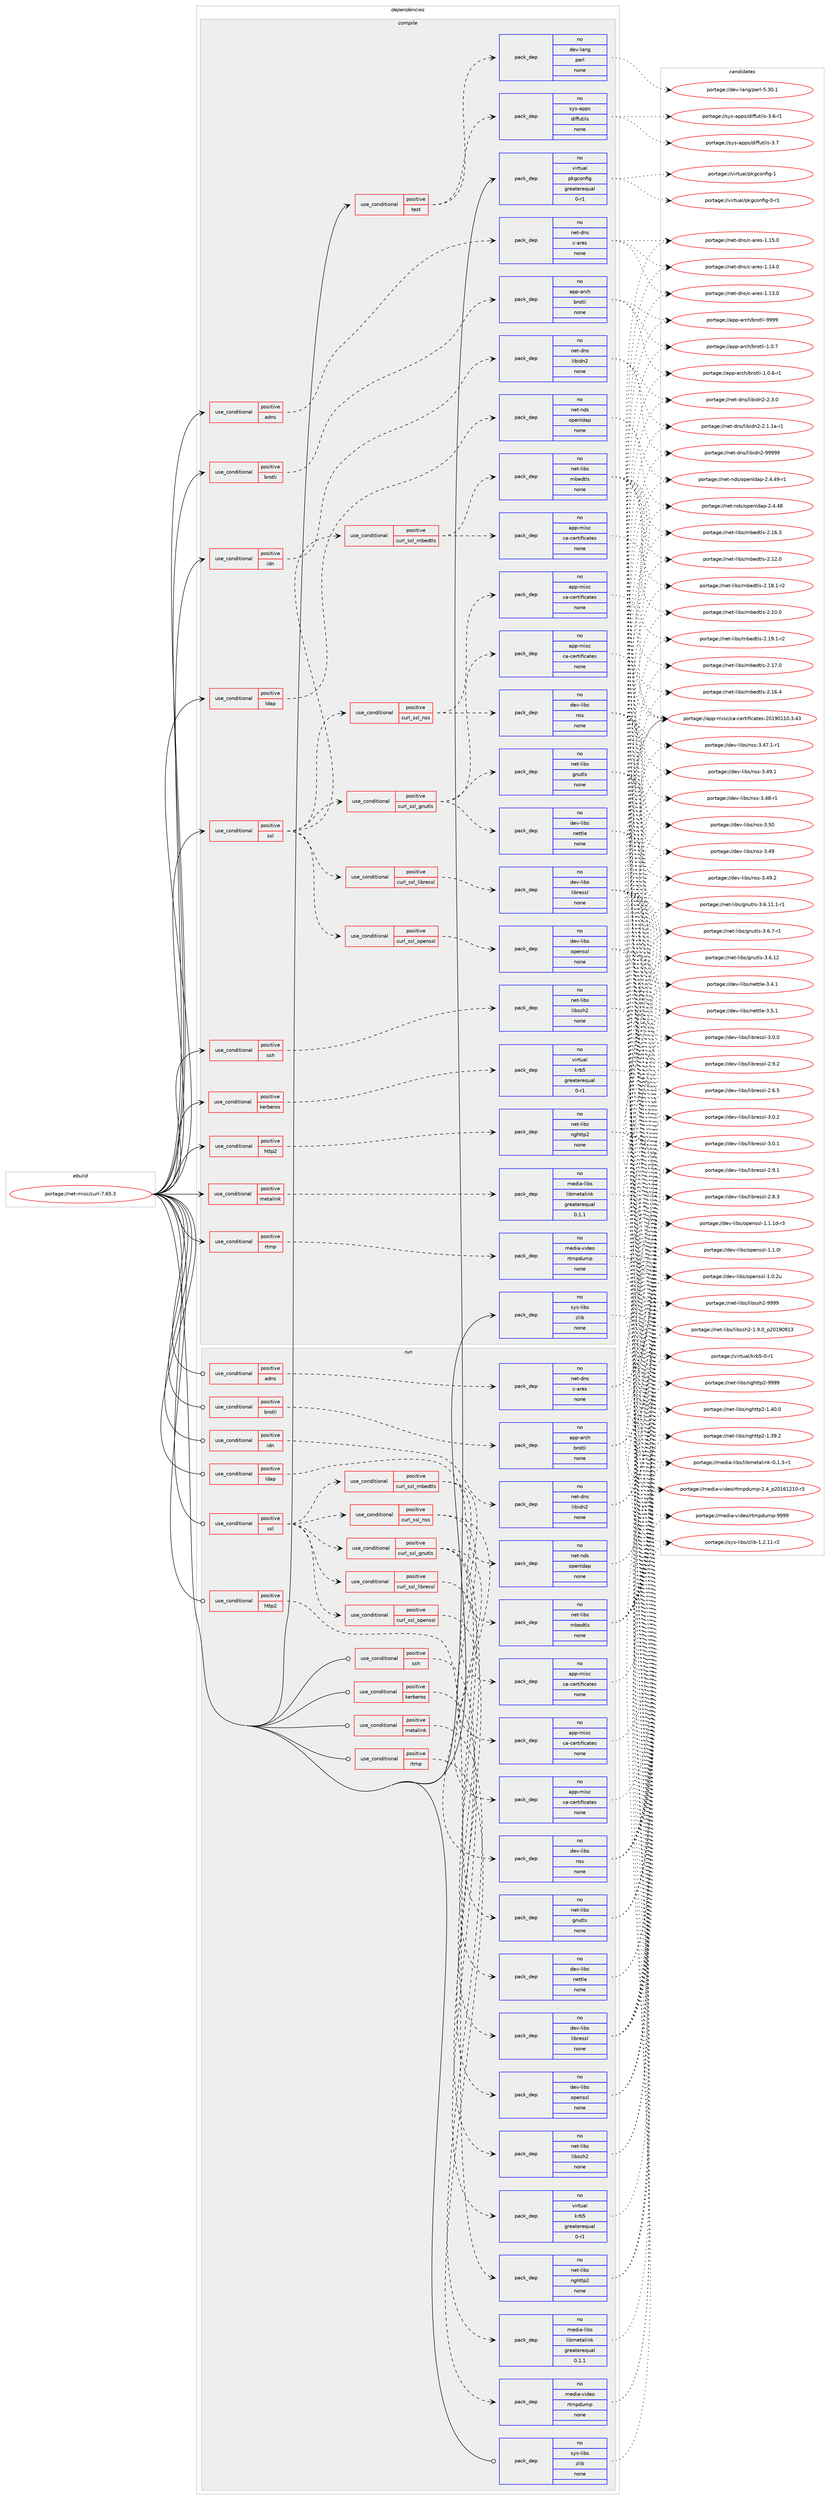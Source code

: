 digraph prolog {

# *************
# Graph options
# *************

newrank=true;
concentrate=true;
compound=true;
graph [rankdir=LR,fontname=Helvetica,fontsize=10,ranksep=1.5];#, ranksep=2.5, nodesep=0.2];
edge  [arrowhead=vee];
node  [fontname=Helvetica,fontsize=10];

# **********
# The ebuild
# **********

subgraph cluster_leftcol {
color=gray;
rank=same;
label=<<i>ebuild</i>>;
id [label="portage://net-misc/curl-7.65.3", color=red, width=4, href="../net-misc/curl-7.65.3.svg"];
}

# ****************
# The dependencies
# ****************

subgraph cluster_midcol {
color=gray;
label=<<i>dependencies</i>>;
subgraph cluster_compile {
fillcolor="#eeeeee";
style=filled;
label=<<i>compile</i>>;
subgraph cond17507 {
dependency82643 [label=<<TABLE BORDER="0" CELLBORDER="1" CELLSPACING="0" CELLPADDING="4"><TR><TD ROWSPAN="3" CELLPADDING="10">use_conditional</TD></TR><TR><TD>positive</TD></TR><TR><TD>adns</TD></TR></TABLE>>, shape=none, color=red];
subgraph pack63561 {
dependency82644 [label=<<TABLE BORDER="0" CELLBORDER="1" CELLSPACING="0" CELLPADDING="4" WIDTH="220"><TR><TD ROWSPAN="6" CELLPADDING="30">pack_dep</TD></TR><TR><TD WIDTH="110">no</TD></TR><TR><TD>net-dns</TD></TR><TR><TD>c-ares</TD></TR><TR><TD>none</TD></TR><TR><TD></TD></TR></TABLE>>, shape=none, color=blue];
}
dependency82643:e -> dependency82644:w [weight=20,style="dashed",arrowhead="vee"];
}
id:e -> dependency82643:w [weight=20,style="solid",arrowhead="vee"];
subgraph cond17508 {
dependency82645 [label=<<TABLE BORDER="0" CELLBORDER="1" CELLSPACING="0" CELLPADDING="4"><TR><TD ROWSPAN="3" CELLPADDING="10">use_conditional</TD></TR><TR><TD>positive</TD></TR><TR><TD>brotli</TD></TR></TABLE>>, shape=none, color=red];
subgraph pack63562 {
dependency82646 [label=<<TABLE BORDER="0" CELLBORDER="1" CELLSPACING="0" CELLPADDING="4" WIDTH="220"><TR><TD ROWSPAN="6" CELLPADDING="30">pack_dep</TD></TR><TR><TD WIDTH="110">no</TD></TR><TR><TD>app-arch</TD></TR><TR><TD>brotli</TD></TR><TR><TD>none</TD></TR><TR><TD></TD></TR></TABLE>>, shape=none, color=blue];
}
dependency82645:e -> dependency82646:w [weight=20,style="dashed",arrowhead="vee"];
}
id:e -> dependency82645:w [weight=20,style="solid",arrowhead="vee"];
subgraph cond17509 {
dependency82647 [label=<<TABLE BORDER="0" CELLBORDER="1" CELLSPACING="0" CELLPADDING="4"><TR><TD ROWSPAN="3" CELLPADDING="10">use_conditional</TD></TR><TR><TD>positive</TD></TR><TR><TD>http2</TD></TR></TABLE>>, shape=none, color=red];
subgraph pack63563 {
dependency82648 [label=<<TABLE BORDER="0" CELLBORDER="1" CELLSPACING="0" CELLPADDING="4" WIDTH="220"><TR><TD ROWSPAN="6" CELLPADDING="30">pack_dep</TD></TR><TR><TD WIDTH="110">no</TD></TR><TR><TD>net-libs</TD></TR><TR><TD>nghttp2</TD></TR><TR><TD>none</TD></TR><TR><TD></TD></TR></TABLE>>, shape=none, color=blue];
}
dependency82647:e -> dependency82648:w [weight=20,style="dashed",arrowhead="vee"];
}
id:e -> dependency82647:w [weight=20,style="solid",arrowhead="vee"];
subgraph cond17510 {
dependency82649 [label=<<TABLE BORDER="0" CELLBORDER="1" CELLSPACING="0" CELLPADDING="4"><TR><TD ROWSPAN="3" CELLPADDING="10">use_conditional</TD></TR><TR><TD>positive</TD></TR><TR><TD>idn</TD></TR></TABLE>>, shape=none, color=red];
subgraph pack63564 {
dependency82650 [label=<<TABLE BORDER="0" CELLBORDER="1" CELLSPACING="0" CELLPADDING="4" WIDTH="220"><TR><TD ROWSPAN="6" CELLPADDING="30">pack_dep</TD></TR><TR><TD WIDTH="110">no</TD></TR><TR><TD>net-dns</TD></TR><TR><TD>libidn2</TD></TR><TR><TD>none</TD></TR><TR><TD></TD></TR></TABLE>>, shape=none, color=blue];
}
dependency82649:e -> dependency82650:w [weight=20,style="dashed",arrowhead="vee"];
}
id:e -> dependency82649:w [weight=20,style="solid",arrowhead="vee"];
subgraph cond17511 {
dependency82651 [label=<<TABLE BORDER="0" CELLBORDER="1" CELLSPACING="0" CELLPADDING="4"><TR><TD ROWSPAN="3" CELLPADDING="10">use_conditional</TD></TR><TR><TD>positive</TD></TR><TR><TD>kerberos</TD></TR></TABLE>>, shape=none, color=red];
subgraph pack63565 {
dependency82652 [label=<<TABLE BORDER="0" CELLBORDER="1" CELLSPACING="0" CELLPADDING="4" WIDTH="220"><TR><TD ROWSPAN="6" CELLPADDING="30">pack_dep</TD></TR><TR><TD WIDTH="110">no</TD></TR><TR><TD>virtual</TD></TR><TR><TD>krb5</TD></TR><TR><TD>greaterequal</TD></TR><TR><TD>0-r1</TD></TR></TABLE>>, shape=none, color=blue];
}
dependency82651:e -> dependency82652:w [weight=20,style="dashed",arrowhead="vee"];
}
id:e -> dependency82651:w [weight=20,style="solid",arrowhead="vee"];
subgraph cond17512 {
dependency82653 [label=<<TABLE BORDER="0" CELLBORDER="1" CELLSPACING="0" CELLPADDING="4"><TR><TD ROWSPAN="3" CELLPADDING="10">use_conditional</TD></TR><TR><TD>positive</TD></TR><TR><TD>ldap</TD></TR></TABLE>>, shape=none, color=red];
subgraph pack63566 {
dependency82654 [label=<<TABLE BORDER="0" CELLBORDER="1" CELLSPACING="0" CELLPADDING="4" WIDTH="220"><TR><TD ROWSPAN="6" CELLPADDING="30">pack_dep</TD></TR><TR><TD WIDTH="110">no</TD></TR><TR><TD>net-nds</TD></TR><TR><TD>openldap</TD></TR><TR><TD>none</TD></TR><TR><TD></TD></TR></TABLE>>, shape=none, color=blue];
}
dependency82653:e -> dependency82654:w [weight=20,style="dashed",arrowhead="vee"];
}
id:e -> dependency82653:w [weight=20,style="solid",arrowhead="vee"];
subgraph cond17513 {
dependency82655 [label=<<TABLE BORDER="0" CELLBORDER="1" CELLSPACING="0" CELLPADDING="4"><TR><TD ROWSPAN="3" CELLPADDING="10">use_conditional</TD></TR><TR><TD>positive</TD></TR><TR><TD>metalink</TD></TR></TABLE>>, shape=none, color=red];
subgraph pack63567 {
dependency82656 [label=<<TABLE BORDER="0" CELLBORDER="1" CELLSPACING="0" CELLPADDING="4" WIDTH="220"><TR><TD ROWSPAN="6" CELLPADDING="30">pack_dep</TD></TR><TR><TD WIDTH="110">no</TD></TR><TR><TD>media-libs</TD></TR><TR><TD>libmetalink</TD></TR><TR><TD>greaterequal</TD></TR><TR><TD>0.1.1</TD></TR></TABLE>>, shape=none, color=blue];
}
dependency82655:e -> dependency82656:w [weight=20,style="dashed",arrowhead="vee"];
}
id:e -> dependency82655:w [weight=20,style="solid",arrowhead="vee"];
subgraph cond17514 {
dependency82657 [label=<<TABLE BORDER="0" CELLBORDER="1" CELLSPACING="0" CELLPADDING="4"><TR><TD ROWSPAN="3" CELLPADDING="10">use_conditional</TD></TR><TR><TD>positive</TD></TR><TR><TD>rtmp</TD></TR></TABLE>>, shape=none, color=red];
subgraph pack63568 {
dependency82658 [label=<<TABLE BORDER="0" CELLBORDER="1" CELLSPACING="0" CELLPADDING="4" WIDTH="220"><TR><TD ROWSPAN="6" CELLPADDING="30">pack_dep</TD></TR><TR><TD WIDTH="110">no</TD></TR><TR><TD>media-video</TD></TR><TR><TD>rtmpdump</TD></TR><TR><TD>none</TD></TR><TR><TD></TD></TR></TABLE>>, shape=none, color=blue];
}
dependency82657:e -> dependency82658:w [weight=20,style="dashed",arrowhead="vee"];
}
id:e -> dependency82657:w [weight=20,style="solid",arrowhead="vee"];
subgraph cond17515 {
dependency82659 [label=<<TABLE BORDER="0" CELLBORDER="1" CELLSPACING="0" CELLPADDING="4"><TR><TD ROWSPAN="3" CELLPADDING="10">use_conditional</TD></TR><TR><TD>positive</TD></TR><TR><TD>ssh</TD></TR></TABLE>>, shape=none, color=red];
subgraph pack63569 {
dependency82660 [label=<<TABLE BORDER="0" CELLBORDER="1" CELLSPACING="0" CELLPADDING="4" WIDTH="220"><TR><TD ROWSPAN="6" CELLPADDING="30">pack_dep</TD></TR><TR><TD WIDTH="110">no</TD></TR><TR><TD>net-libs</TD></TR><TR><TD>libssh2</TD></TR><TR><TD>none</TD></TR><TR><TD></TD></TR></TABLE>>, shape=none, color=blue];
}
dependency82659:e -> dependency82660:w [weight=20,style="dashed",arrowhead="vee"];
}
id:e -> dependency82659:w [weight=20,style="solid",arrowhead="vee"];
subgraph cond17516 {
dependency82661 [label=<<TABLE BORDER="0" CELLBORDER="1" CELLSPACING="0" CELLPADDING="4"><TR><TD ROWSPAN="3" CELLPADDING="10">use_conditional</TD></TR><TR><TD>positive</TD></TR><TR><TD>ssl</TD></TR></TABLE>>, shape=none, color=red];
subgraph cond17517 {
dependency82662 [label=<<TABLE BORDER="0" CELLBORDER="1" CELLSPACING="0" CELLPADDING="4"><TR><TD ROWSPAN="3" CELLPADDING="10">use_conditional</TD></TR><TR><TD>positive</TD></TR><TR><TD>curl_ssl_gnutls</TD></TR></TABLE>>, shape=none, color=red];
subgraph pack63570 {
dependency82663 [label=<<TABLE BORDER="0" CELLBORDER="1" CELLSPACING="0" CELLPADDING="4" WIDTH="220"><TR><TD ROWSPAN="6" CELLPADDING="30">pack_dep</TD></TR><TR><TD WIDTH="110">no</TD></TR><TR><TD>net-libs</TD></TR><TR><TD>gnutls</TD></TR><TR><TD>none</TD></TR><TR><TD></TD></TR></TABLE>>, shape=none, color=blue];
}
dependency82662:e -> dependency82663:w [weight=20,style="dashed",arrowhead="vee"];
subgraph pack63571 {
dependency82664 [label=<<TABLE BORDER="0" CELLBORDER="1" CELLSPACING="0" CELLPADDING="4" WIDTH="220"><TR><TD ROWSPAN="6" CELLPADDING="30">pack_dep</TD></TR><TR><TD WIDTH="110">no</TD></TR><TR><TD>dev-libs</TD></TR><TR><TD>nettle</TD></TR><TR><TD>none</TD></TR><TR><TD></TD></TR></TABLE>>, shape=none, color=blue];
}
dependency82662:e -> dependency82664:w [weight=20,style="dashed",arrowhead="vee"];
subgraph pack63572 {
dependency82665 [label=<<TABLE BORDER="0" CELLBORDER="1" CELLSPACING="0" CELLPADDING="4" WIDTH="220"><TR><TD ROWSPAN="6" CELLPADDING="30">pack_dep</TD></TR><TR><TD WIDTH="110">no</TD></TR><TR><TD>app-misc</TD></TR><TR><TD>ca-certificates</TD></TR><TR><TD>none</TD></TR><TR><TD></TD></TR></TABLE>>, shape=none, color=blue];
}
dependency82662:e -> dependency82665:w [weight=20,style="dashed",arrowhead="vee"];
}
dependency82661:e -> dependency82662:w [weight=20,style="dashed",arrowhead="vee"];
subgraph cond17518 {
dependency82666 [label=<<TABLE BORDER="0" CELLBORDER="1" CELLSPACING="0" CELLPADDING="4"><TR><TD ROWSPAN="3" CELLPADDING="10">use_conditional</TD></TR><TR><TD>positive</TD></TR><TR><TD>curl_ssl_libressl</TD></TR></TABLE>>, shape=none, color=red];
subgraph pack63573 {
dependency82667 [label=<<TABLE BORDER="0" CELLBORDER="1" CELLSPACING="0" CELLPADDING="4" WIDTH="220"><TR><TD ROWSPAN="6" CELLPADDING="30">pack_dep</TD></TR><TR><TD WIDTH="110">no</TD></TR><TR><TD>dev-libs</TD></TR><TR><TD>libressl</TD></TR><TR><TD>none</TD></TR><TR><TD></TD></TR></TABLE>>, shape=none, color=blue];
}
dependency82666:e -> dependency82667:w [weight=20,style="dashed",arrowhead="vee"];
}
dependency82661:e -> dependency82666:w [weight=20,style="dashed",arrowhead="vee"];
subgraph cond17519 {
dependency82668 [label=<<TABLE BORDER="0" CELLBORDER="1" CELLSPACING="0" CELLPADDING="4"><TR><TD ROWSPAN="3" CELLPADDING="10">use_conditional</TD></TR><TR><TD>positive</TD></TR><TR><TD>curl_ssl_mbedtls</TD></TR></TABLE>>, shape=none, color=red];
subgraph pack63574 {
dependency82669 [label=<<TABLE BORDER="0" CELLBORDER="1" CELLSPACING="0" CELLPADDING="4" WIDTH="220"><TR><TD ROWSPAN="6" CELLPADDING="30">pack_dep</TD></TR><TR><TD WIDTH="110">no</TD></TR><TR><TD>net-libs</TD></TR><TR><TD>mbedtls</TD></TR><TR><TD>none</TD></TR><TR><TD></TD></TR></TABLE>>, shape=none, color=blue];
}
dependency82668:e -> dependency82669:w [weight=20,style="dashed",arrowhead="vee"];
subgraph pack63575 {
dependency82670 [label=<<TABLE BORDER="0" CELLBORDER="1" CELLSPACING="0" CELLPADDING="4" WIDTH="220"><TR><TD ROWSPAN="6" CELLPADDING="30">pack_dep</TD></TR><TR><TD WIDTH="110">no</TD></TR><TR><TD>app-misc</TD></TR><TR><TD>ca-certificates</TD></TR><TR><TD>none</TD></TR><TR><TD></TD></TR></TABLE>>, shape=none, color=blue];
}
dependency82668:e -> dependency82670:w [weight=20,style="dashed",arrowhead="vee"];
}
dependency82661:e -> dependency82668:w [weight=20,style="dashed",arrowhead="vee"];
subgraph cond17520 {
dependency82671 [label=<<TABLE BORDER="0" CELLBORDER="1" CELLSPACING="0" CELLPADDING="4"><TR><TD ROWSPAN="3" CELLPADDING="10">use_conditional</TD></TR><TR><TD>positive</TD></TR><TR><TD>curl_ssl_openssl</TD></TR></TABLE>>, shape=none, color=red];
subgraph pack63576 {
dependency82672 [label=<<TABLE BORDER="0" CELLBORDER="1" CELLSPACING="0" CELLPADDING="4" WIDTH="220"><TR><TD ROWSPAN="6" CELLPADDING="30">pack_dep</TD></TR><TR><TD WIDTH="110">no</TD></TR><TR><TD>dev-libs</TD></TR><TR><TD>openssl</TD></TR><TR><TD>none</TD></TR><TR><TD></TD></TR></TABLE>>, shape=none, color=blue];
}
dependency82671:e -> dependency82672:w [weight=20,style="dashed",arrowhead="vee"];
}
dependency82661:e -> dependency82671:w [weight=20,style="dashed",arrowhead="vee"];
subgraph cond17521 {
dependency82673 [label=<<TABLE BORDER="0" CELLBORDER="1" CELLSPACING="0" CELLPADDING="4"><TR><TD ROWSPAN="3" CELLPADDING="10">use_conditional</TD></TR><TR><TD>positive</TD></TR><TR><TD>curl_ssl_nss</TD></TR></TABLE>>, shape=none, color=red];
subgraph pack63577 {
dependency82674 [label=<<TABLE BORDER="0" CELLBORDER="1" CELLSPACING="0" CELLPADDING="4" WIDTH="220"><TR><TD ROWSPAN="6" CELLPADDING="30">pack_dep</TD></TR><TR><TD WIDTH="110">no</TD></TR><TR><TD>dev-libs</TD></TR><TR><TD>nss</TD></TR><TR><TD>none</TD></TR><TR><TD></TD></TR></TABLE>>, shape=none, color=blue];
}
dependency82673:e -> dependency82674:w [weight=20,style="dashed",arrowhead="vee"];
subgraph pack63578 {
dependency82675 [label=<<TABLE BORDER="0" CELLBORDER="1" CELLSPACING="0" CELLPADDING="4" WIDTH="220"><TR><TD ROWSPAN="6" CELLPADDING="30">pack_dep</TD></TR><TR><TD WIDTH="110">no</TD></TR><TR><TD>app-misc</TD></TR><TR><TD>ca-certificates</TD></TR><TR><TD>none</TD></TR><TR><TD></TD></TR></TABLE>>, shape=none, color=blue];
}
dependency82673:e -> dependency82675:w [weight=20,style="dashed",arrowhead="vee"];
}
dependency82661:e -> dependency82673:w [weight=20,style="dashed",arrowhead="vee"];
}
id:e -> dependency82661:w [weight=20,style="solid",arrowhead="vee"];
subgraph cond17522 {
dependency82676 [label=<<TABLE BORDER="0" CELLBORDER="1" CELLSPACING="0" CELLPADDING="4"><TR><TD ROWSPAN="3" CELLPADDING="10">use_conditional</TD></TR><TR><TD>positive</TD></TR><TR><TD>test</TD></TR></TABLE>>, shape=none, color=red];
subgraph pack63579 {
dependency82677 [label=<<TABLE BORDER="0" CELLBORDER="1" CELLSPACING="0" CELLPADDING="4" WIDTH="220"><TR><TD ROWSPAN="6" CELLPADDING="30">pack_dep</TD></TR><TR><TD WIDTH="110">no</TD></TR><TR><TD>sys-apps</TD></TR><TR><TD>diffutils</TD></TR><TR><TD>none</TD></TR><TR><TD></TD></TR></TABLE>>, shape=none, color=blue];
}
dependency82676:e -> dependency82677:w [weight=20,style="dashed",arrowhead="vee"];
subgraph pack63580 {
dependency82678 [label=<<TABLE BORDER="0" CELLBORDER="1" CELLSPACING="0" CELLPADDING="4" WIDTH="220"><TR><TD ROWSPAN="6" CELLPADDING="30">pack_dep</TD></TR><TR><TD WIDTH="110">no</TD></TR><TR><TD>dev-lang</TD></TR><TR><TD>perl</TD></TR><TR><TD>none</TD></TR><TR><TD></TD></TR></TABLE>>, shape=none, color=blue];
}
dependency82676:e -> dependency82678:w [weight=20,style="dashed",arrowhead="vee"];
}
id:e -> dependency82676:w [weight=20,style="solid",arrowhead="vee"];
subgraph pack63581 {
dependency82679 [label=<<TABLE BORDER="0" CELLBORDER="1" CELLSPACING="0" CELLPADDING="4" WIDTH="220"><TR><TD ROWSPAN="6" CELLPADDING="30">pack_dep</TD></TR><TR><TD WIDTH="110">no</TD></TR><TR><TD>sys-libs</TD></TR><TR><TD>zlib</TD></TR><TR><TD>none</TD></TR><TR><TD></TD></TR></TABLE>>, shape=none, color=blue];
}
id:e -> dependency82679:w [weight=20,style="solid",arrowhead="vee"];
subgraph pack63582 {
dependency82680 [label=<<TABLE BORDER="0" CELLBORDER="1" CELLSPACING="0" CELLPADDING="4" WIDTH="220"><TR><TD ROWSPAN="6" CELLPADDING="30">pack_dep</TD></TR><TR><TD WIDTH="110">no</TD></TR><TR><TD>virtual</TD></TR><TR><TD>pkgconfig</TD></TR><TR><TD>greaterequal</TD></TR><TR><TD>0-r1</TD></TR></TABLE>>, shape=none, color=blue];
}
id:e -> dependency82680:w [weight=20,style="solid",arrowhead="vee"];
}
subgraph cluster_compileandrun {
fillcolor="#eeeeee";
style=filled;
label=<<i>compile and run</i>>;
}
subgraph cluster_run {
fillcolor="#eeeeee";
style=filled;
label=<<i>run</i>>;
subgraph cond17523 {
dependency82681 [label=<<TABLE BORDER="0" CELLBORDER="1" CELLSPACING="0" CELLPADDING="4"><TR><TD ROWSPAN="3" CELLPADDING="10">use_conditional</TD></TR><TR><TD>positive</TD></TR><TR><TD>adns</TD></TR></TABLE>>, shape=none, color=red];
subgraph pack63583 {
dependency82682 [label=<<TABLE BORDER="0" CELLBORDER="1" CELLSPACING="0" CELLPADDING="4" WIDTH="220"><TR><TD ROWSPAN="6" CELLPADDING="30">pack_dep</TD></TR><TR><TD WIDTH="110">no</TD></TR><TR><TD>net-dns</TD></TR><TR><TD>c-ares</TD></TR><TR><TD>none</TD></TR><TR><TD></TD></TR></TABLE>>, shape=none, color=blue];
}
dependency82681:e -> dependency82682:w [weight=20,style="dashed",arrowhead="vee"];
}
id:e -> dependency82681:w [weight=20,style="solid",arrowhead="odot"];
subgraph cond17524 {
dependency82683 [label=<<TABLE BORDER="0" CELLBORDER="1" CELLSPACING="0" CELLPADDING="4"><TR><TD ROWSPAN="3" CELLPADDING="10">use_conditional</TD></TR><TR><TD>positive</TD></TR><TR><TD>brotli</TD></TR></TABLE>>, shape=none, color=red];
subgraph pack63584 {
dependency82684 [label=<<TABLE BORDER="0" CELLBORDER="1" CELLSPACING="0" CELLPADDING="4" WIDTH="220"><TR><TD ROWSPAN="6" CELLPADDING="30">pack_dep</TD></TR><TR><TD WIDTH="110">no</TD></TR><TR><TD>app-arch</TD></TR><TR><TD>brotli</TD></TR><TR><TD>none</TD></TR><TR><TD></TD></TR></TABLE>>, shape=none, color=blue];
}
dependency82683:e -> dependency82684:w [weight=20,style="dashed",arrowhead="vee"];
}
id:e -> dependency82683:w [weight=20,style="solid",arrowhead="odot"];
subgraph cond17525 {
dependency82685 [label=<<TABLE BORDER="0" CELLBORDER="1" CELLSPACING="0" CELLPADDING="4"><TR><TD ROWSPAN="3" CELLPADDING="10">use_conditional</TD></TR><TR><TD>positive</TD></TR><TR><TD>http2</TD></TR></TABLE>>, shape=none, color=red];
subgraph pack63585 {
dependency82686 [label=<<TABLE BORDER="0" CELLBORDER="1" CELLSPACING="0" CELLPADDING="4" WIDTH="220"><TR><TD ROWSPAN="6" CELLPADDING="30">pack_dep</TD></TR><TR><TD WIDTH="110">no</TD></TR><TR><TD>net-libs</TD></TR><TR><TD>nghttp2</TD></TR><TR><TD>none</TD></TR><TR><TD></TD></TR></TABLE>>, shape=none, color=blue];
}
dependency82685:e -> dependency82686:w [weight=20,style="dashed",arrowhead="vee"];
}
id:e -> dependency82685:w [weight=20,style="solid",arrowhead="odot"];
subgraph cond17526 {
dependency82687 [label=<<TABLE BORDER="0" CELLBORDER="1" CELLSPACING="0" CELLPADDING="4"><TR><TD ROWSPAN="3" CELLPADDING="10">use_conditional</TD></TR><TR><TD>positive</TD></TR><TR><TD>idn</TD></TR></TABLE>>, shape=none, color=red];
subgraph pack63586 {
dependency82688 [label=<<TABLE BORDER="0" CELLBORDER="1" CELLSPACING="0" CELLPADDING="4" WIDTH="220"><TR><TD ROWSPAN="6" CELLPADDING="30">pack_dep</TD></TR><TR><TD WIDTH="110">no</TD></TR><TR><TD>net-dns</TD></TR><TR><TD>libidn2</TD></TR><TR><TD>none</TD></TR><TR><TD></TD></TR></TABLE>>, shape=none, color=blue];
}
dependency82687:e -> dependency82688:w [weight=20,style="dashed",arrowhead="vee"];
}
id:e -> dependency82687:w [weight=20,style="solid",arrowhead="odot"];
subgraph cond17527 {
dependency82689 [label=<<TABLE BORDER="0" CELLBORDER="1" CELLSPACING="0" CELLPADDING="4"><TR><TD ROWSPAN="3" CELLPADDING="10">use_conditional</TD></TR><TR><TD>positive</TD></TR><TR><TD>kerberos</TD></TR></TABLE>>, shape=none, color=red];
subgraph pack63587 {
dependency82690 [label=<<TABLE BORDER="0" CELLBORDER="1" CELLSPACING="0" CELLPADDING="4" WIDTH="220"><TR><TD ROWSPAN="6" CELLPADDING="30">pack_dep</TD></TR><TR><TD WIDTH="110">no</TD></TR><TR><TD>virtual</TD></TR><TR><TD>krb5</TD></TR><TR><TD>greaterequal</TD></TR><TR><TD>0-r1</TD></TR></TABLE>>, shape=none, color=blue];
}
dependency82689:e -> dependency82690:w [weight=20,style="dashed",arrowhead="vee"];
}
id:e -> dependency82689:w [weight=20,style="solid",arrowhead="odot"];
subgraph cond17528 {
dependency82691 [label=<<TABLE BORDER="0" CELLBORDER="1" CELLSPACING="0" CELLPADDING="4"><TR><TD ROWSPAN="3" CELLPADDING="10">use_conditional</TD></TR><TR><TD>positive</TD></TR><TR><TD>ldap</TD></TR></TABLE>>, shape=none, color=red];
subgraph pack63588 {
dependency82692 [label=<<TABLE BORDER="0" CELLBORDER="1" CELLSPACING="0" CELLPADDING="4" WIDTH="220"><TR><TD ROWSPAN="6" CELLPADDING="30">pack_dep</TD></TR><TR><TD WIDTH="110">no</TD></TR><TR><TD>net-nds</TD></TR><TR><TD>openldap</TD></TR><TR><TD>none</TD></TR><TR><TD></TD></TR></TABLE>>, shape=none, color=blue];
}
dependency82691:e -> dependency82692:w [weight=20,style="dashed",arrowhead="vee"];
}
id:e -> dependency82691:w [weight=20,style="solid",arrowhead="odot"];
subgraph cond17529 {
dependency82693 [label=<<TABLE BORDER="0" CELLBORDER="1" CELLSPACING="0" CELLPADDING="4"><TR><TD ROWSPAN="3" CELLPADDING="10">use_conditional</TD></TR><TR><TD>positive</TD></TR><TR><TD>metalink</TD></TR></TABLE>>, shape=none, color=red];
subgraph pack63589 {
dependency82694 [label=<<TABLE BORDER="0" CELLBORDER="1" CELLSPACING="0" CELLPADDING="4" WIDTH="220"><TR><TD ROWSPAN="6" CELLPADDING="30">pack_dep</TD></TR><TR><TD WIDTH="110">no</TD></TR><TR><TD>media-libs</TD></TR><TR><TD>libmetalink</TD></TR><TR><TD>greaterequal</TD></TR><TR><TD>0.1.1</TD></TR></TABLE>>, shape=none, color=blue];
}
dependency82693:e -> dependency82694:w [weight=20,style="dashed",arrowhead="vee"];
}
id:e -> dependency82693:w [weight=20,style="solid",arrowhead="odot"];
subgraph cond17530 {
dependency82695 [label=<<TABLE BORDER="0" CELLBORDER="1" CELLSPACING="0" CELLPADDING="4"><TR><TD ROWSPAN="3" CELLPADDING="10">use_conditional</TD></TR><TR><TD>positive</TD></TR><TR><TD>rtmp</TD></TR></TABLE>>, shape=none, color=red];
subgraph pack63590 {
dependency82696 [label=<<TABLE BORDER="0" CELLBORDER="1" CELLSPACING="0" CELLPADDING="4" WIDTH="220"><TR><TD ROWSPAN="6" CELLPADDING="30">pack_dep</TD></TR><TR><TD WIDTH="110">no</TD></TR><TR><TD>media-video</TD></TR><TR><TD>rtmpdump</TD></TR><TR><TD>none</TD></TR><TR><TD></TD></TR></TABLE>>, shape=none, color=blue];
}
dependency82695:e -> dependency82696:w [weight=20,style="dashed",arrowhead="vee"];
}
id:e -> dependency82695:w [weight=20,style="solid",arrowhead="odot"];
subgraph cond17531 {
dependency82697 [label=<<TABLE BORDER="0" CELLBORDER="1" CELLSPACING="0" CELLPADDING="4"><TR><TD ROWSPAN="3" CELLPADDING="10">use_conditional</TD></TR><TR><TD>positive</TD></TR><TR><TD>ssh</TD></TR></TABLE>>, shape=none, color=red];
subgraph pack63591 {
dependency82698 [label=<<TABLE BORDER="0" CELLBORDER="1" CELLSPACING="0" CELLPADDING="4" WIDTH="220"><TR><TD ROWSPAN="6" CELLPADDING="30">pack_dep</TD></TR><TR><TD WIDTH="110">no</TD></TR><TR><TD>net-libs</TD></TR><TR><TD>libssh2</TD></TR><TR><TD>none</TD></TR><TR><TD></TD></TR></TABLE>>, shape=none, color=blue];
}
dependency82697:e -> dependency82698:w [weight=20,style="dashed",arrowhead="vee"];
}
id:e -> dependency82697:w [weight=20,style="solid",arrowhead="odot"];
subgraph cond17532 {
dependency82699 [label=<<TABLE BORDER="0" CELLBORDER="1" CELLSPACING="0" CELLPADDING="4"><TR><TD ROWSPAN="3" CELLPADDING="10">use_conditional</TD></TR><TR><TD>positive</TD></TR><TR><TD>ssl</TD></TR></TABLE>>, shape=none, color=red];
subgraph cond17533 {
dependency82700 [label=<<TABLE BORDER="0" CELLBORDER="1" CELLSPACING="0" CELLPADDING="4"><TR><TD ROWSPAN="3" CELLPADDING="10">use_conditional</TD></TR><TR><TD>positive</TD></TR><TR><TD>curl_ssl_gnutls</TD></TR></TABLE>>, shape=none, color=red];
subgraph pack63592 {
dependency82701 [label=<<TABLE BORDER="0" CELLBORDER="1" CELLSPACING="0" CELLPADDING="4" WIDTH="220"><TR><TD ROWSPAN="6" CELLPADDING="30">pack_dep</TD></TR><TR><TD WIDTH="110">no</TD></TR><TR><TD>net-libs</TD></TR><TR><TD>gnutls</TD></TR><TR><TD>none</TD></TR><TR><TD></TD></TR></TABLE>>, shape=none, color=blue];
}
dependency82700:e -> dependency82701:w [weight=20,style="dashed",arrowhead="vee"];
subgraph pack63593 {
dependency82702 [label=<<TABLE BORDER="0" CELLBORDER="1" CELLSPACING="0" CELLPADDING="4" WIDTH="220"><TR><TD ROWSPAN="6" CELLPADDING="30">pack_dep</TD></TR><TR><TD WIDTH="110">no</TD></TR><TR><TD>dev-libs</TD></TR><TR><TD>nettle</TD></TR><TR><TD>none</TD></TR><TR><TD></TD></TR></TABLE>>, shape=none, color=blue];
}
dependency82700:e -> dependency82702:w [weight=20,style="dashed",arrowhead="vee"];
subgraph pack63594 {
dependency82703 [label=<<TABLE BORDER="0" CELLBORDER="1" CELLSPACING="0" CELLPADDING="4" WIDTH="220"><TR><TD ROWSPAN="6" CELLPADDING="30">pack_dep</TD></TR><TR><TD WIDTH="110">no</TD></TR><TR><TD>app-misc</TD></TR><TR><TD>ca-certificates</TD></TR><TR><TD>none</TD></TR><TR><TD></TD></TR></TABLE>>, shape=none, color=blue];
}
dependency82700:e -> dependency82703:w [weight=20,style="dashed",arrowhead="vee"];
}
dependency82699:e -> dependency82700:w [weight=20,style="dashed",arrowhead="vee"];
subgraph cond17534 {
dependency82704 [label=<<TABLE BORDER="0" CELLBORDER="1" CELLSPACING="0" CELLPADDING="4"><TR><TD ROWSPAN="3" CELLPADDING="10">use_conditional</TD></TR><TR><TD>positive</TD></TR><TR><TD>curl_ssl_libressl</TD></TR></TABLE>>, shape=none, color=red];
subgraph pack63595 {
dependency82705 [label=<<TABLE BORDER="0" CELLBORDER="1" CELLSPACING="0" CELLPADDING="4" WIDTH="220"><TR><TD ROWSPAN="6" CELLPADDING="30">pack_dep</TD></TR><TR><TD WIDTH="110">no</TD></TR><TR><TD>dev-libs</TD></TR><TR><TD>libressl</TD></TR><TR><TD>none</TD></TR><TR><TD></TD></TR></TABLE>>, shape=none, color=blue];
}
dependency82704:e -> dependency82705:w [weight=20,style="dashed",arrowhead="vee"];
}
dependency82699:e -> dependency82704:w [weight=20,style="dashed",arrowhead="vee"];
subgraph cond17535 {
dependency82706 [label=<<TABLE BORDER="0" CELLBORDER="1" CELLSPACING="0" CELLPADDING="4"><TR><TD ROWSPAN="3" CELLPADDING="10">use_conditional</TD></TR><TR><TD>positive</TD></TR><TR><TD>curl_ssl_mbedtls</TD></TR></TABLE>>, shape=none, color=red];
subgraph pack63596 {
dependency82707 [label=<<TABLE BORDER="0" CELLBORDER="1" CELLSPACING="0" CELLPADDING="4" WIDTH="220"><TR><TD ROWSPAN="6" CELLPADDING="30">pack_dep</TD></TR><TR><TD WIDTH="110">no</TD></TR><TR><TD>net-libs</TD></TR><TR><TD>mbedtls</TD></TR><TR><TD>none</TD></TR><TR><TD></TD></TR></TABLE>>, shape=none, color=blue];
}
dependency82706:e -> dependency82707:w [weight=20,style="dashed",arrowhead="vee"];
subgraph pack63597 {
dependency82708 [label=<<TABLE BORDER="0" CELLBORDER="1" CELLSPACING="0" CELLPADDING="4" WIDTH="220"><TR><TD ROWSPAN="6" CELLPADDING="30">pack_dep</TD></TR><TR><TD WIDTH="110">no</TD></TR><TR><TD>app-misc</TD></TR><TR><TD>ca-certificates</TD></TR><TR><TD>none</TD></TR><TR><TD></TD></TR></TABLE>>, shape=none, color=blue];
}
dependency82706:e -> dependency82708:w [weight=20,style="dashed",arrowhead="vee"];
}
dependency82699:e -> dependency82706:w [weight=20,style="dashed",arrowhead="vee"];
subgraph cond17536 {
dependency82709 [label=<<TABLE BORDER="0" CELLBORDER="1" CELLSPACING="0" CELLPADDING="4"><TR><TD ROWSPAN="3" CELLPADDING="10">use_conditional</TD></TR><TR><TD>positive</TD></TR><TR><TD>curl_ssl_openssl</TD></TR></TABLE>>, shape=none, color=red];
subgraph pack63598 {
dependency82710 [label=<<TABLE BORDER="0" CELLBORDER="1" CELLSPACING="0" CELLPADDING="4" WIDTH="220"><TR><TD ROWSPAN="6" CELLPADDING="30">pack_dep</TD></TR><TR><TD WIDTH="110">no</TD></TR><TR><TD>dev-libs</TD></TR><TR><TD>openssl</TD></TR><TR><TD>none</TD></TR><TR><TD></TD></TR></TABLE>>, shape=none, color=blue];
}
dependency82709:e -> dependency82710:w [weight=20,style="dashed",arrowhead="vee"];
}
dependency82699:e -> dependency82709:w [weight=20,style="dashed",arrowhead="vee"];
subgraph cond17537 {
dependency82711 [label=<<TABLE BORDER="0" CELLBORDER="1" CELLSPACING="0" CELLPADDING="4"><TR><TD ROWSPAN="3" CELLPADDING="10">use_conditional</TD></TR><TR><TD>positive</TD></TR><TR><TD>curl_ssl_nss</TD></TR></TABLE>>, shape=none, color=red];
subgraph pack63599 {
dependency82712 [label=<<TABLE BORDER="0" CELLBORDER="1" CELLSPACING="0" CELLPADDING="4" WIDTH="220"><TR><TD ROWSPAN="6" CELLPADDING="30">pack_dep</TD></TR><TR><TD WIDTH="110">no</TD></TR><TR><TD>dev-libs</TD></TR><TR><TD>nss</TD></TR><TR><TD>none</TD></TR><TR><TD></TD></TR></TABLE>>, shape=none, color=blue];
}
dependency82711:e -> dependency82712:w [weight=20,style="dashed",arrowhead="vee"];
subgraph pack63600 {
dependency82713 [label=<<TABLE BORDER="0" CELLBORDER="1" CELLSPACING="0" CELLPADDING="4" WIDTH="220"><TR><TD ROWSPAN="6" CELLPADDING="30">pack_dep</TD></TR><TR><TD WIDTH="110">no</TD></TR><TR><TD>app-misc</TD></TR><TR><TD>ca-certificates</TD></TR><TR><TD>none</TD></TR><TR><TD></TD></TR></TABLE>>, shape=none, color=blue];
}
dependency82711:e -> dependency82713:w [weight=20,style="dashed",arrowhead="vee"];
}
dependency82699:e -> dependency82711:w [weight=20,style="dashed",arrowhead="vee"];
}
id:e -> dependency82699:w [weight=20,style="solid",arrowhead="odot"];
subgraph pack63601 {
dependency82714 [label=<<TABLE BORDER="0" CELLBORDER="1" CELLSPACING="0" CELLPADDING="4" WIDTH="220"><TR><TD ROWSPAN="6" CELLPADDING="30">pack_dep</TD></TR><TR><TD WIDTH="110">no</TD></TR><TR><TD>sys-libs</TD></TR><TR><TD>zlib</TD></TR><TR><TD>none</TD></TR><TR><TD></TD></TR></TABLE>>, shape=none, color=blue];
}
id:e -> dependency82714:w [weight=20,style="solid",arrowhead="odot"];
}
}

# **************
# The candidates
# **************

subgraph cluster_choices {
rank=same;
color=gray;
label=<<i>candidates</i>>;

subgraph choice63561 {
color=black;
nodesep=1;
choice110101116451001101154799459711410111545494649534648 [label="portage://net-dns/c-ares-1.15.0", color=red, width=4,href="../net-dns/c-ares-1.15.0.svg"];
choice110101116451001101154799459711410111545494649524648 [label="portage://net-dns/c-ares-1.14.0", color=red, width=4,href="../net-dns/c-ares-1.14.0.svg"];
choice110101116451001101154799459711410111545494649514648 [label="portage://net-dns/c-ares-1.13.0", color=red, width=4,href="../net-dns/c-ares-1.13.0.svg"];
dependency82644:e -> choice110101116451001101154799459711410111545494649534648:w [style=dotted,weight="100"];
dependency82644:e -> choice110101116451001101154799459711410111545494649524648:w [style=dotted,weight="100"];
dependency82644:e -> choice110101116451001101154799459711410111545494649514648:w [style=dotted,weight="100"];
}
subgraph choice63562 {
color=black;
nodesep=1;
choice9711211245971149910447981141111161081054557575757 [label="portage://app-arch/brotli-9999", color=red, width=4,href="../app-arch/brotli-9999.svg"];
choice971121124597114991044798114111116108105454946484655 [label="portage://app-arch/brotli-1.0.7", color=red, width=4,href="../app-arch/brotli-1.0.7.svg"];
choice9711211245971149910447981141111161081054549464846544511449 [label="portage://app-arch/brotli-1.0.6-r1", color=red, width=4,href="../app-arch/brotli-1.0.6-r1.svg"];
dependency82646:e -> choice9711211245971149910447981141111161081054557575757:w [style=dotted,weight="100"];
dependency82646:e -> choice971121124597114991044798114111116108105454946484655:w [style=dotted,weight="100"];
dependency82646:e -> choice9711211245971149910447981141111161081054549464846544511449:w [style=dotted,weight="100"];
}
subgraph choice63563 {
color=black;
nodesep=1;
choice110101116451081059811547110103104116116112504557575757 [label="portage://net-libs/nghttp2-9999", color=red, width=4,href="../net-libs/nghttp2-9999.svg"];
choice1101011164510810598115471101031041161161125045494652484648 [label="portage://net-libs/nghttp2-1.40.0", color=red, width=4,href="../net-libs/nghttp2-1.40.0.svg"];
choice1101011164510810598115471101031041161161125045494651574650 [label="portage://net-libs/nghttp2-1.39.2", color=red, width=4,href="../net-libs/nghttp2-1.39.2.svg"];
dependency82648:e -> choice110101116451081059811547110103104116116112504557575757:w [style=dotted,weight="100"];
dependency82648:e -> choice1101011164510810598115471101031041161161125045494652484648:w [style=dotted,weight="100"];
dependency82648:e -> choice1101011164510810598115471101031041161161125045494651574650:w [style=dotted,weight="100"];
}
subgraph choice63564 {
color=black;
nodesep=1;
choice11010111645100110115471081059810510011050455757575757 [label="portage://net-dns/libidn2-99999", color=red, width=4,href="../net-dns/libidn2-99999.svg"];
choice11010111645100110115471081059810510011050455046514648 [label="portage://net-dns/libidn2-2.3.0", color=red, width=4,href="../net-dns/libidn2-2.3.0.svg"];
choice11010111645100110115471081059810510011050455046494649974511449 [label="portage://net-dns/libidn2-2.1.1a-r1", color=red, width=4,href="../net-dns/libidn2-2.1.1a-r1.svg"];
dependency82650:e -> choice11010111645100110115471081059810510011050455757575757:w [style=dotted,weight="100"];
dependency82650:e -> choice11010111645100110115471081059810510011050455046514648:w [style=dotted,weight="100"];
dependency82650:e -> choice11010111645100110115471081059810510011050455046494649974511449:w [style=dotted,weight="100"];
}
subgraph choice63565 {
color=black;
nodesep=1;
choice1181051141161179710847107114985345484511449 [label="portage://virtual/krb5-0-r1", color=red, width=4,href="../virtual/krb5-0-r1.svg"];
dependency82652:e -> choice1181051141161179710847107114985345484511449:w [style=dotted,weight="100"];
}
subgraph choice63566 {
color=black;
nodesep=1;
choice110101116451101001154711111210111010810097112455046524652574511449 [label="portage://net-nds/openldap-2.4.49-r1", color=red, width=4,href="../net-nds/openldap-2.4.49-r1.svg"];
choice11010111645110100115471111121011101081009711245504652465256 [label="portage://net-nds/openldap-2.4.48", color=red, width=4,href="../net-nds/openldap-2.4.48.svg"];
dependency82654:e -> choice110101116451101001154711111210111010810097112455046524652574511449:w [style=dotted,weight="100"];
dependency82654:e -> choice11010111645110100115471111121011101081009711245504652465256:w [style=dotted,weight="100"];
}
subgraph choice63567 {
color=black;
nodesep=1;
choice1091011001059745108105981154710810598109101116971081051101074548464946514511449 [label="portage://media-libs/libmetalink-0.1.3-r1", color=red, width=4,href="../media-libs/libmetalink-0.1.3-r1.svg"];
dependency82656:e -> choice1091011001059745108105981154710810598109101116971081051101074548464946514511449:w [style=dotted,weight="100"];
}
subgraph choice63568 {
color=black;
nodesep=1;
choice1091011001059745118105100101111471141161091121001171091124557575757 [label="portage://media-video/rtmpdump-9999", color=red, width=4,href="../media-video/rtmpdump-9999.svg"];
choice109101100105974511810510010111147114116109112100117109112455046529511250484954495049484511451 [label="portage://media-video/rtmpdump-2.4_p20161210-r3", color=red, width=4,href="../media-video/rtmpdump-2.4_p20161210-r3.svg"];
dependency82658:e -> choice1091011001059745118105100101111471141161091121001171091124557575757:w [style=dotted,weight="100"];
dependency82658:e -> choice109101100105974511810510010111147114116109112100117109112455046529511250484954495049484511451:w [style=dotted,weight="100"];
}
subgraph choice63569 {
color=black;
nodesep=1;
choice11010111645108105981154710810598115115104504557575757 [label="portage://net-libs/libssh2-9999", color=red, width=4,href="../net-libs/libssh2-9999.svg"];
choice1101011164510810598115471081059811511510450454946574648951125048495748574951 [label="portage://net-libs/libssh2-1.9.0_p20190913", color=red, width=4,href="../net-libs/libssh2-1.9.0_p20190913.svg"];
dependency82660:e -> choice11010111645108105981154710810598115115104504557575757:w [style=dotted,weight="100"];
dependency82660:e -> choice1101011164510810598115471081059811511510450454946574648951125048495748574951:w [style=dotted,weight="100"];
}
subgraph choice63570 {
color=black;
nodesep=1;
choice1101011164510810598115471031101171161081154551465446554511449 [label="portage://net-libs/gnutls-3.6.7-r1", color=red, width=4,href="../net-libs/gnutls-3.6.7-r1.svg"];
choice11010111645108105981154710311011711610811545514654464950 [label="portage://net-libs/gnutls-3.6.12", color=red, width=4,href="../net-libs/gnutls-3.6.12.svg"];
choice1101011164510810598115471031101171161081154551465446494946494511449 [label="portage://net-libs/gnutls-3.6.11.1-r1", color=red, width=4,href="../net-libs/gnutls-3.6.11.1-r1.svg"];
dependency82663:e -> choice1101011164510810598115471031101171161081154551465446554511449:w [style=dotted,weight="100"];
dependency82663:e -> choice11010111645108105981154710311011711610811545514654464950:w [style=dotted,weight="100"];
dependency82663:e -> choice1101011164510810598115471031101171161081154551465446494946494511449:w [style=dotted,weight="100"];
}
subgraph choice63571 {
color=black;
nodesep=1;
choice100101118451081059811547110101116116108101455146534649 [label="portage://dev-libs/nettle-3.5.1", color=red, width=4,href="../dev-libs/nettle-3.5.1.svg"];
choice100101118451081059811547110101116116108101455146524649 [label="portage://dev-libs/nettle-3.4.1", color=red, width=4,href="../dev-libs/nettle-3.4.1.svg"];
dependency82664:e -> choice100101118451081059811547110101116116108101455146534649:w [style=dotted,weight="100"];
dependency82664:e -> choice100101118451081059811547110101116116108101455146524649:w [style=dotted,weight="100"];
}
subgraph choice63572 {
color=black;
nodesep=1;
choice971121124510910511599479997459910111411610510210599971161011154550484957484949484651465251 [label="portage://app-misc/ca-certificates-20190110.3.43", color=red, width=4,href="../app-misc/ca-certificates-20190110.3.43.svg"];
dependency82665:e -> choice971121124510910511599479997459910111411610510210599971161011154550484957484949484651465251:w [style=dotted,weight="100"];
}
subgraph choice63573 {
color=black;
nodesep=1;
choice10010111845108105981154710810598114101115115108455146484650 [label="portage://dev-libs/libressl-3.0.2", color=red, width=4,href="../dev-libs/libressl-3.0.2.svg"];
choice10010111845108105981154710810598114101115115108455146484649 [label="portage://dev-libs/libressl-3.0.1", color=red, width=4,href="../dev-libs/libressl-3.0.1.svg"];
choice10010111845108105981154710810598114101115115108455146484648 [label="portage://dev-libs/libressl-3.0.0", color=red, width=4,href="../dev-libs/libressl-3.0.0.svg"];
choice10010111845108105981154710810598114101115115108455046574650 [label="portage://dev-libs/libressl-2.9.2", color=red, width=4,href="../dev-libs/libressl-2.9.2.svg"];
choice10010111845108105981154710810598114101115115108455046574649 [label="portage://dev-libs/libressl-2.9.1", color=red, width=4,href="../dev-libs/libressl-2.9.1.svg"];
choice10010111845108105981154710810598114101115115108455046564651 [label="portage://dev-libs/libressl-2.8.3", color=red, width=4,href="../dev-libs/libressl-2.8.3.svg"];
choice10010111845108105981154710810598114101115115108455046544653 [label="portage://dev-libs/libressl-2.6.5", color=red, width=4,href="../dev-libs/libressl-2.6.5.svg"];
dependency82667:e -> choice10010111845108105981154710810598114101115115108455146484650:w [style=dotted,weight="100"];
dependency82667:e -> choice10010111845108105981154710810598114101115115108455146484649:w [style=dotted,weight="100"];
dependency82667:e -> choice10010111845108105981154710810598114101115115108455146484648:w [style=dotted,weight="100"];
dependency82667:e -> choice10010111845108105981154710810598114101115115108455046574650:w [style=dotted,weight="100"];
dependency82667:e -> choice10010111845108105981154710810598114101115115108455046574649:w [style=dotted,weight="100"];
dependency82667:e -> choice10010111845108105981154710810598114101115115108455046564651:w [style=dotted,weight="100"];
dependency82667:e -> choice10010111845108105981154710810598114101115115108455046544653:w [style=dotted,weight="100"];
}
subgraph choice63574 {
color=black;
nodesep=1;
choice11010111645108105981154710998101100116108115455046495746494511450 [label="portage://net-libs/mbedtls-2.19.1-r2", color=red, width=4,href="../net-libs/mbedtls-2.19.1-r2.svg"];
choice11010111645108105981154710998101100116108115455046495646494511450 [label="portage://net-libs/mbedtls-2.18.1-r2", color=red, width=4,href="../net-libs/mbedtls-2.18.1-r2.svg"];
choice1101011164510810598115471099810110011610811545504649554648 [label="portage://net-libs/mbedtls-2.17.0", color=red, width=4,href="../net-libs/mbedtls-2.17.0.svg"];
choice1101011164510810598115471099810110011610811545504649544652 [label="portage://net-libs/mbedtls-2.16.4", color=red, width=4,href="../net-libs/mbedtls-2.16.4.svg"];
choice1101011164510810598115471099810110011610811545504649544651 [label="portage://net-libs/mbedtls-2.16.3", color=red, width=4,href="../net-libs/mbedtls-2.16.3.svg"];
choice1101011164510810598115471099810110011610811545504649504648 [label="portage://net-libs/mbedtls-2.12.0", color=red, width=4,href="../net-libs/mbedtls-2.12.0.svg"];
choice1101011164510810598115471099810110011610811545504649484648 [label="portage://net-libs/mbedtls-2.10.0", color=red, width=4,href="../net-libs/mbedtls-2.10.0.svg"];
dependency82669:e -> choice11010111645108105981154710998101100116108115455046495746494511450:w [style=dotted,weight="100"];
dependency82669:e -> choice11010111645108105981154710998101100116108115455046495646494511450:w [style=dotted,weight="100"];
dependency82669:e -> choice1101011164510810598115471099810110011610811545504649554648:w [style=dotted,weight="100"];
dependency82669:e -> choice1101011164510810598115471099810110011610811545504649544652:w [style=dotted,weight="100"];
dependency82669:e -> choice1101011164510810598115471099810110011610811545504649544651:w [style=dotted,weight="100"];
dependency82669:e -> choice1101011164510810598115471099810110011610811545504649504648:w [style=dotted,weight="100"];
dependency82669:e -> choice1101011164510810598115471099810110011610811545504649484648:w [style=dotted,weight="100"];
}
subgraph choice63575 {
color=black;
nodesep=1;
choice971121124510910511599479997459910111411610510210599971161011154550484957484949484651465251 [label="portage://app-misc/ca-certificates-20190110.3.43", color=red, width=4,href="../app-misc/ca-certificates-20190110.3.43.svg"];
dependency82670:e -> choice971121124510910511599479997459910111411610510210599971161011154550484957484949484651465251:w [style=dotted,weight="100"];
}
subgraph choice63576 {
color=black;
nodesep=1;
choice1001011184510810598115471111121011101151151084549464946491004511451 [label="portage://dev-libs/openssl-1.1.1d-r3", color=red, width=4,href="../dev-libs/openssl-1.1.1d-r3.svg"];
choice100101118451081059811547111112101110115115108454946494648108 [label="portage://dev-libs/openssl-1.1.0l", color=red, width=4,href="../dev-libs/openssl-1.1.0l.svg"];
choice100101118451081059811547111112101110115115108454946484650117 [label="portage://dev-libs/openssl-1.0.2u", color=red, width=4,href="../dev-libs/openssl-1.0.2u.svg"];
dependency82672:e -> choice1001011184510810598115471111121011101151151084549464946491004511451:w [style=dotted,weight="100"];
dependency82672:e -> choice100101118451081059811547111112101110115115108454946494648108:w [style=dotted,weight="100"];
dependency82672:e -> choice100101118451081059811547111112101110115115108454946484650117:w [style=dotted,weight="100"];
}
subgraph choice63577 {
color=black;
nodesep=1;
choice1001011184510810598115471101151154551465348 [label="portage://dev-libs/nss-3.50", color=red, width=4,href="../dev-libs/nss-3.50.svg"];
choice10010111845108105981154711011511545514652574650 [label="portage://dev-libs/nss-3.49.2", color=red, width=4,href="../dev-libs/nss-3.49.2.svg"];
choice10010111845108105981154711011511545514652574649 [label="portage://dev-libs/nss-3.49.1", color=red, width=4,href="../dev-libs/nss-3.49.1.svg"];
choice1001011184510810598115471101151154551465257 [label="portage://dev-libs/nss-3.49", color=red, width=4,href="../dev-libs/nss-3.49.svg"];
choice10010111845108105981154711011511545514652564511449 [label="portage://dev-libs/nss-3.48-r1", color=red, width=4,href="../dev-libs/nss-3.48-r1.svg"];
choice100101118451081059811547110115115455146525546494511449 [label="portage://dev-libs/nss-3.47.1-r1", color=red, width=4,href="../dev-libs/nss-3.47.1-r1.svg"];
dependency82674:e -> choice1001011184510810598115471101151154551465348:w [style=dotted,weight="100"];
dependency82674:e -> choice10010111845108105981154711011511545514652574650:w [style=dotted,weight="100"];
dependency82674:e -> choice10010111845108105981154711011511545514652574649:w [style=dotted,weight="100"];
dependency82674:e -> choice1001011184510810598115471101151154551465257:w [style=dotted,weight="100"];
dependency82674:e -> choice10010111845108105981154711011511545514652564511449:w [style=dotted,weight="100"];
dependency82674:e -> choice100101118451081059811547110115115455146525546494511449:w [style=dotted,weight="100"];
}
subgraph choice63578 {
color=black;
nodesep=1;
choice971121124510910511599479997459910111411610510210599971161011154550484957484949484651465251 [label="portage://app-misc/ca-certificates-20190110.3.43", color=red, width=4,href="../app-misc/ca-certificates-20190110.3.43.svg"];
dependency82675:e -> choice971121124510910511599479997459910111411610510210599971161011154550484957484949484651465251:w [style=dotted,weight="100"];
}
subgraph choice63579 {
color=black;
nodesep=1;
choice11512111545971121121154710010510210211711610510811545514655 [label="portage://sys-apps/diffutils-3.7", color=red, width=4,href="../sys-apps/diffutils-3.7.svg"];
choice115121115459711211211547100105102102117116105108115455146544511449 [label="portage://sys-apps/diffutils-3.6-r1", color=red, width=4,href="../sys-apps/diffutils-3.6-r1.svg"];
dependency82677:e -> choice11512111545971121121154710010510210211711610510811545514655:w [style=dotted,weight="100"];
dependency82677:e -> choice115121115459711211211547100105102102117116105108115455146544511449:w [style=dotted,weight="100"];
}
subgraph choice63580 {
color=black;
nodesep=1;
choice10010111845108971101034711210111410845534651484649 [label="portage://dev-lang/perl-5.30.1", color=red, width=4,href="../dev-lang/perl-5.30.1.svg"];
dependency82678:e -> choice10010111845108971101034711210111410845534651484649:w [style=dotted,weight="100"];
}
subgraph choice63581 {
color=black;
nodesep=1;
choice11512111545108105981154712210810598454946504649494511450 [label="portage://sys-libs/zlib-1.2.11-r2", color=red, width=4,href="../sys-libs/zlib-1.2.11-r2.svg"];
dependency82679:e -> choice11512111545108105981154712210810598454946504649494511450:w [style=dotted,weight="100"];
}
subgraph choice63582 {
color=black;
nodesep=1;
choice1181051141161179710847112107103991111101021051034549 [label="portage://virtual/pkgconfig-1", color=red, width=4,href="../virtual/pkgconfig-1.svg"];
choice11810511411611797108471121071039911111010210510345484511449 [label="portage://virtual/pkgconfig-0-r1", color=red, width=4,href="../virtual/pkgconfig-0-r1.svg"];
dependency82680:e -> choice1181051141161179710847112107103991111101021051034549:w [style=dotted,weight="100"];
dependency82680:e -> choice11810511411611797108471121071039911111010210510345484511449:w [style=dotted,weight="100"];
}
subgraph choice63583 {
color=black;
nodesep=1;
choice110101116451001101154799459711410111545494649534648 [label="portage://net-dns/c-ares-1.15.0", color=red, width=4,href="../net-dns/c-ares-1.15.0.svg"];
choice110101116451001101154799459711410111545494649524648 [label="portage://net-dns/c-ares-1.14.0", color=red, width=4,href="../net-dns/c-ares-1.14.0.svg"];
choice110101116451001101154799459711410111545494649514648 [label="portage://net-dns/c-ares-1.13.0", color=red, width=4,href="../net-dns/c-ares-1.13.0.svg"];
dependency82682:e -> choice110101116451001101154799459711410111545494649534648:w [style=dotted,weight="100"];
dependency82682:e -> choice110101116451001101154799459711410111545494649524648:w [style=dotted,weight="100"];
dependency82682:e -> choice110101116451001101154799459711410111545494649514648:w [style=dotted,weight="100"];
}
subgraph choice63584 {
color=black;
nodesep=1;
choice9711211245971149910447981141111161081054557575757 [label="portage://app-arch/brotli-9999", color=red, width=4,href="../app-arch/brotli-9999.svg"];
choice971121124597114991044798114111116108105454946484655 [label="portage://app-arch/brotli-1.0.7", color=red, width=4,href="../app-arch/brotli-1.0.7.svg"];
choice9711211245971149910447981141111161081054549464846544511449 [label="portage://app-arch/brotli-1.0.6-r1", color=red, width=4,href="../app-arch/brotli-1.0.6-r1.svg"];
dependency82684:e -> choice9711211245971149910447981141111161081054557575757:w [style=dotted,weight="100"];
dependency82684:e -> choice971121124597114991044798114111116108105454946484655:w [style=dotted,weight="100"];
dependency82684:e -> choice9711211245971149910447981141111161081054549464846544511449:w [style=dotted,weight="100"];
}
subgraph choice63585 {
color=black;
nodesep=1;
choice110101116451081059811547110103104116116112504557575757 [label="portage://net-libs/nghttp2-9999", color=red, width=4,href="../net-libs/nghttp2-9999.svg"];
choice1101011164510810598115471101031041161161125045494652484648 [label="portage://net-libs/nghttp2-1.40.0", color=red, width=4,href="../net-libs/nghttp2-1.40.0.svg"];
choice1101011164510810598115471101031041161161125045494651574650 [label="portage://net-libs/nghttp2-1.39.2", color=red, width=4,href="../net-libs/nghttp2-1.39.2.svg"];
dependency82686:e -> choice110101116451081059811547110103104116116112504557575757:w [style=dotted,weight="100"];
dependency82686:e -> choice1101011164510810598115471101031041161161125045494652484648:w [style=dotted,weight="100"];
dependency82686:e -> choice1101011164510810598115471101031041161161125045494651574650:w [style=dotted,weight="100"];
}
subgraph choice63586 {
color=black;
nodesep=1;
choice11010111645100110115471081059810510011050455757575757 [label="portage://net-dns/libidn2-99999", color=red, width=4,href="../net-dns/libidn2-99999.svg"];
choice11010111645100110115471081059810510011050455046514648 [label="portage://net-dns/libidn2-2.3.0", color=red, width=4,href="../net-dns/libidn2-2.3.0.svg"];
choice11010111645100110115471081059810510011050455046494649974511449 [label="portage://net-dns/libidn2-2.1.1a-r1", color=red, width=4,href="../net-dns/libidn2-2.1.1a-r1.svg"];
dependency82688:e -> choice11010111645100110115471081059810510011050455757575757:w [style=dotted,weight="100"];
dependency82688:e -> choice11010111645100110115471081059810510011050455046514648:w [style=dotted,weight="100"];
dependency82688:e -> choice11010111645100110115471081059810510011050455046494649974511449:w [style=dotted,weight="100"];
}
subgraph choice63587 {
color=black;
nodesep=1;
choice1181051141161179710847107114985345484511449 [label="portage://virtual/krb5-0-r1", color=red, width=4,href="../virtual/krb5-0-r1.svg"];
dependency82690:e -> choice1181051141161179710847107114985345484511449:w [style=dotted,weight="100"];
}
subgraph choice63588 {
color=black;
nodesep=1;
choice110101116451101001154711111210111010810097112455046524652574511449 [label="portage://net-nds/openldap-2.4.49-r1", color=red, width=4,href="../net-nds/openldap-2.4.49-r1.svg"];
choice11010111645110100115471111121011101081009711245504652465256 [label="portage://net-nds/openldap-2.4.48", color=red, width=4,href="../net-nds/openldap-2.4.48.svg"];
dependency82692:e -> choice110101116451101001154711111210111010810097112455046524652574511449:w [style=dotted,weight="100"];
dependency82692:e -> choice11010111645110100115471111121011101081009711245504652465256:w [style=dotted,weight="100"];
}
subgraph choice63589 {
color=black;
nodesep=1;
choice1091011001059745108105981154710810598109101116971081051101074548464946514511449 [label="portage://media-libs/libmetalink-0.1.3-r1", color=red, width=4,href="../media-libs/libmetalink-0.1.3-r1.svg"];
dependency82694:e -> choice1091011001059745108105981154710810598109101116971081051101074548464946514511449:w [style=dotted,weight="100"];
}
subgraph choice63590 {
color=black;
nodesep=1;
choice1091011001059745118105100101111471141161091121001171091124557575757 [label="portage://media-video/rtmpdump-9999", color=red, width=4,href="../media-video/rtmpdump-9999.svg"];
choice109101100105974511810510010111147114116109112100117109112455046529511250484954495049484511451 [label="portage://media-video/rtmpdump-2.4_p20161210-r3", color=red, width=4,href="../media-video/rtmpdump-2.4_p20161210-r3.svg"];
dependency82696:e -> choice1091011001059745118105100101111471141161091121001171091124557575757:w [style=dotted,weight="100"];
dependency82696:e -> choice109101100105974511810510010111147114116109112100117109112455046529511250484954495049484511451:w [style=dotted,weight="100"];
}
subgraph choice63591 {
color=black;
nodesep=1;
choice11010111645108105981154710810598115115104504557575757 [label="portage://net-libs/libssh2-9999", color=red, width=4,href="../net-libs/libssh2-9999.svg"];
choice1101011164510810598115471081059811511510450454946574648951125048495748574951 [label="portage://net-libs/libssh2-1.9.0_p20190913", color=red, width=4,href="../net-libs/libssh2-1.9.0_p20190913.svg"];
dependency82698:e -> choice11010111645108105981154710810598115115104504557575757:w [style=dotted,weight="100"];
dependency82698:e -> choice1101011164510810598115471081059811511510450454946574648951125048495748574951:w [style=dotted,weight="100"];
}
subgraph choice63592 {
color=black;
nodesep=1;
choice1101011164510810598115471031101171161081154551465446554511449 [label="portage://net-libs/gnutls-3.6.7-r1", color=red, width=4,href="../net-libs/gnutls-3.6.7-r1.svg"];
choice11010111645108105981154710311011711610811545514654464950 [label="portage://net-libs/gnutls-3.6.12", color=red, width=4,href="../net-libs/gnutls-3.6.12.svg"];
choice1101011164510810598115471031101171161081154551465446494946494511449 [label="portage://net-libs/gnutls-3.6.11.1-r1", color=red, width=4,href="../net-libs/gnutls-3.6.11.1-r1.svg"];
dependency82701:e -> choice1101011164510810598115471031101171161081154551465446554511449:w [style=dotted,weight="100"];
dependency82701:e -> choice11010111645108105981154710311011711610811545514654464950:w [style=dotted,weight="100"];
dependency82701:e -> choice1101011164510810598115471031101171161081154551465446494946494511449:w [style=dotted,weight="100"];
}
subgraph choice63593 {
color=black;
nodesep=1;
choice100101118451081059811547110101116116108101455146534649 [label="portage://dev-libs/nettle-3.5.1", color=red, width=4,href="../dev-libs/nettle-3.5.1.svg"];
choice100101118451081059811547110101116116108101455146524649 [label="portage://dev-libs/nettle-3.4.1", color=red, width=4,href="../dev-libs/nettle-3.4.1.svg"];
dependency82702:e -> choice100101118451081059811547110101116116108101455146534649:w [style=dotted,weight="100"];
dependency82702:e -> choice100101118451081059811547110101116116108101455146524649:w [style=dotted,weight="100"];
}
subgraph choice63594 {
color=black;
nodesep=1;
choice971121124510910511599479997459910111411610510210599971161011154550484957484949484651465251 [label="portage://app-misc/ca-certificates-20190110.3.43", color=red, width=4,href="../app-misc/ca-certificates-20190110.3.43.svg"];
dependency82703:e -> choice971121124510910511599479997459910111411610510210599971161011154550484957484949484651465251:w [style=dotted,weight="100"];
}
subgraph choice63595 {
color=black;
nodesep=1;
choice10010111845108105981154710810598114101115115108455146484650 [label="portage://dev-libs/libressl-3.0.2", color=red, width=4,href="../dev-libs/libressl-3.0.2.svg"];
choice10010111845108105981154710810598114101115115108455146484649 [label="portage://dev-libs/libressl-3.0.1", color=red, width=4,href="../dev-libs/libressl-3.0.1.svg"];
choice10010111845108105981154710810598114101115115108455146484648 [label="portage://dev-libs/libressl-3.0.0", color=red, width=4,href="../dev-libs/libressl-3.0.0.svg"];
choice10010111845108105981154710810598114101115115108455046574650 [label="portage://dev-libs/libressl-2.9.2", color=red, width=4,href="../dev-libs/libressl-2.9.2.svg"];
choice10010111845108105981154710810598114101115115108455046574649 [label="portage://dev-libs/libressl-2.9.1", color=red, width=4,href="../dev-libs/libressl-2.9.1.svg"];
choice10010111845108105981154710810598114101115115108455046564651 [label="portage://dev-libs/libressl-2.8.3", color=red, width=4,href="../dev-libs/libressl-2.8.3.svg"];
choice10010111845108105981154710810598114101115115108455046544653 [label="portage://dev-libs/libressl-2.6.5", color=red, width=4,href="../dev-libs/libressl-2.6.5.svg"];
dependency82705:e -> choice10010111845108105981154710810598114101115115108455146484650:w [style=dotted,weight="100"];
dependency82705:e -> choice10010111845108105981154710810598114101115115108455146484649:w [style=dotted,weight="100"];
dependency82705:e -> choice10010111845108105981154710810598114101115115108455146484648:w [style=dotted,weight="100"];
dependency82705:e -> choice10010111845108105981154710810598114101115115108455046574650:w [style=dotted,weight="100"];
dependency82705:e -> choice10010111845108105981154710810598114101115115108455046574649:w [style=dotted,weight="100"];
dependency82705:e -> choice10010111845108105981154710810598114101115115108455046564651:w [style=dotted,weight="100"];
dependency82705:e -> choice10010111845108105981154710810598114101115115108455046544653:w [style=dotted,weight="100"];
}
subgraph choice63596 {
color=black;
nodesep=1;
choice11010111645108105981154710998101100116108115455046495746494511450 [label="portage://net-libs/mbedtls-2.19.1-r2", color=red, width=4,href="../net-libs/mbedtls-2.19.1-r2.svg"];
choice11010111645108105981154710998101100116108115455046495646494511450 [label="portage://net-libs/mbedtls-2.18.1-r2", color=red, width=4,href="../net-libs/mbedtls-2.18.1-r2.svg"];
choice1101011164510810598115471099810110011610811545504649554648 [label="portage://net-libs/mbedtls-2.17.0", color=red, width=4,href="../net-libs/mbedtls-2.17.0.svg"];
choice1101011164510810598115471099810110011610811545504649544652 [label="portage://net-libs/mbedtls-2.16.4", color=red, width=4,href="../net-libs/mbedtls-2.16.4.svg"];
choice1101011164510810598115471099810110011610811545504649544651 [label="portage://net-libs/mbedtls-2.16.3", color=red, width=4,href="../net-libs/mbedtls-2.16.3.svg"];
choice1101011164510810598115471099810110011610811545504649504648 [label="portage://net-libs/mbedtls-2.12.0", color=red, width=4,href="../net-libs/mbedtls-2.12.0.svg"];
choice1101011164510810598115471099810110011610811545504649484648 [label="portage://net-libs/mbedtls-2.10.0", color=red, width=4,href="../net-libs/mbedtls-2.10.0.svg"];
dependency82707:e -> choice11010111645108105981154710998101100116108115455046495746494511450:w [style=dotted,weight="100"];
dependency82707:e -> choice11010111645108105981154710998101100116108115455046495646494511450:w [style=dotted,weight="100"];
dependency82707:e -> choice1101011164510810598115471099810110011610811545504649554648:w [style=dotted,weight="100"];
dependency82707:e -> choice1101011164510810598115471099810110011610811545504649544652:w [style=dotted,weight="100"];
dependency82707:e -> choice1101011164510810598115471099810110011610811545504649544651:w [style=dotted,weight="100"];
dependency82707:e -> choice1101011164510810598115471099810110011610811545504649504648:w [style=dotted,weight="100"];
dependency82707:e -> choice1101011164510810598115471099810110011610811545504649484648:w [style=dotted,weight="100"];
}
subgraph choice63597 {
color=black;
nodesep=1;
choice971121124510910511599479997459910111411610510210599971161011154550484957484949484651465251 [label="portage://app-misc/ca-certificates-20190110.3.43", color=red, width=4,href="../app-misc/ca-certificates-20190110.3.43.svg"];
dependency82708:e -> choice971121124510910511599479997459910111411610510210599971161011154550484957484949484651465251:w [style=dotted,weight="100"];
}
subgraph choice63598 {
color=black;
nodesep=1;
choice1001011184510810598115471111121011101151151084549464946491004511451 [label="portage://dev-libs/openssl-1.1.1d-r3", color=red, width=4,href="../dev-libs/openssl-1.1.1d-r3.svg"];
choice100101118451081059811547111112101110115115108454946494648108 [label="portage://dev-libs/openssl-1.1.0l", color=red, width=4,href="../dev-libs/openssl-1.1.0l.svg"];
choice100101118451081059811547111112101110115115108454946484650117 [label="portage://dev-libs/openssl-1.0.2u", color=red, width=4,href="../dev-libs/openssl-1.0.2u.svg"];
dependency82710:e -> choice1001011184510810598115471111121011101151151084549464946491004511451:w [style=dotted,weight="100"];
dependency82710:e -> choice100101118451081059811547111112101110115115108454946494648108:w [style=dotted,weight="100"];
dependency82710:e -> choice100101118451081059811547111112101110115115108454946484650117:w [style=dotted,weight="100"];
}
subgraph choice63599 {
color=black;
nodesep=1;
choice1001011184510810598115471101151154551465348 [label="portage://dev-libs/nss-3.50", color=red, width=4,href="../dev-libs/nss-3.50.svg"];
choice10010111845108105981154711011511545514652574650 [label="portage://dev-libs/nss-3.49.2", color=red, width=4,href="../dev-libs/nss-3.49.2.svg"];
choice10010111845108105981154711011511545514652574649 [label="portage://dev-libs/nss-3.49.1", color=red, width=4,href="../dev-libs/nss-3.49.1.svg"];
choice1001011184510810598115471101151154551465257 [label="portage://dev-libs/nss-3.49", color=red, width=4,href="../dev-libs/nss-3.49.svg"];
choice10010111845108105981154711011511545514652564511449 [label="portage://dev-libs/nss-3.48-r1", color=red, width=4,href="../dev-libs/nss-3.48-r1.svg"];
choice100101118451081059811547110115115455146525546494511449 [label="portage://dev-libs/nss-3.47.1-r1", color=red, width=4,href="../dev-libs/nss-3.47.1-r1.svg"];
dependency82712:e -> choice1001011184510810598115471101151154551465348:w [style=dotted,weight="100"];
dependency82712:e -> choice10010111845108105981154711011511545514652574650:w [style=dotted,weight="100"];
dependency82712:e -> choice10010111845108105981154711011511545514652574649:w [style=dotted,weight="100"];
dependency82712:e -> choice1001011184510810598115471101151154551465257:w [style=dotted,weight="100"];
dependency82712:e -> choice10010111845108105981154711011511545514652564511449:w [style=dotted,weight="100"];
dependency82712:e -> choice100101118451081059811547110115115455146525546494511449:w [style=dotted,weight="100"];
}
subgraph choice63600 {
color=black;
nodesep=1;
choice971121124510910511599479997459910111411610510210599971161011154550484957484949484651465251 [label="portage://app-misc/ca-certificates-20190110.3.43", color=red, width=4,href="../app-misc/ca-certificates-20190110.3.43.svg"];
dependency82713:e -> choice971121124510910511599479997459910111411610510210599971161011154550484957484949484651465251:w [style=dotted,weight="100"];
}
subgraph choice63601 {
color=black;
nodesep=1;
choice11512111545108105981154712210810598454946504649494511450 [label="portage://sys-libs/zlib-1.2.11-r2", color=red, width=4,href="../sys-libs/zlib-1.2.11-r2.svg"];
dependency82714:e -> choice11512111545108105981154712210810598454946504649494511450:w [style=dotted,weight="100"];
}
}

}

